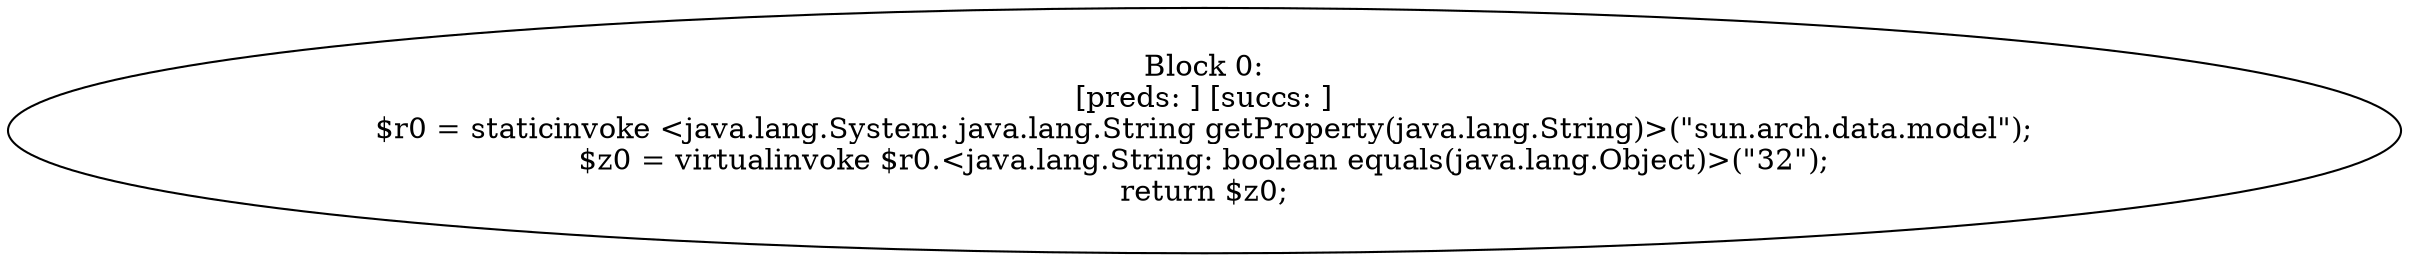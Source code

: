 digraph "unitGraph" {
    "Block 0:
[preds: ] [succs: ]
$r0 = staticinvoke <java.lang.System: java.lang.String getProperty(java.lang.String)>(\"sun.arch.data.model\");
$z0 = virtualinvoke $r0.<java.lang.String: boolean equals(java.lang.Object)>(\"32\");
return $z0;
"
}
